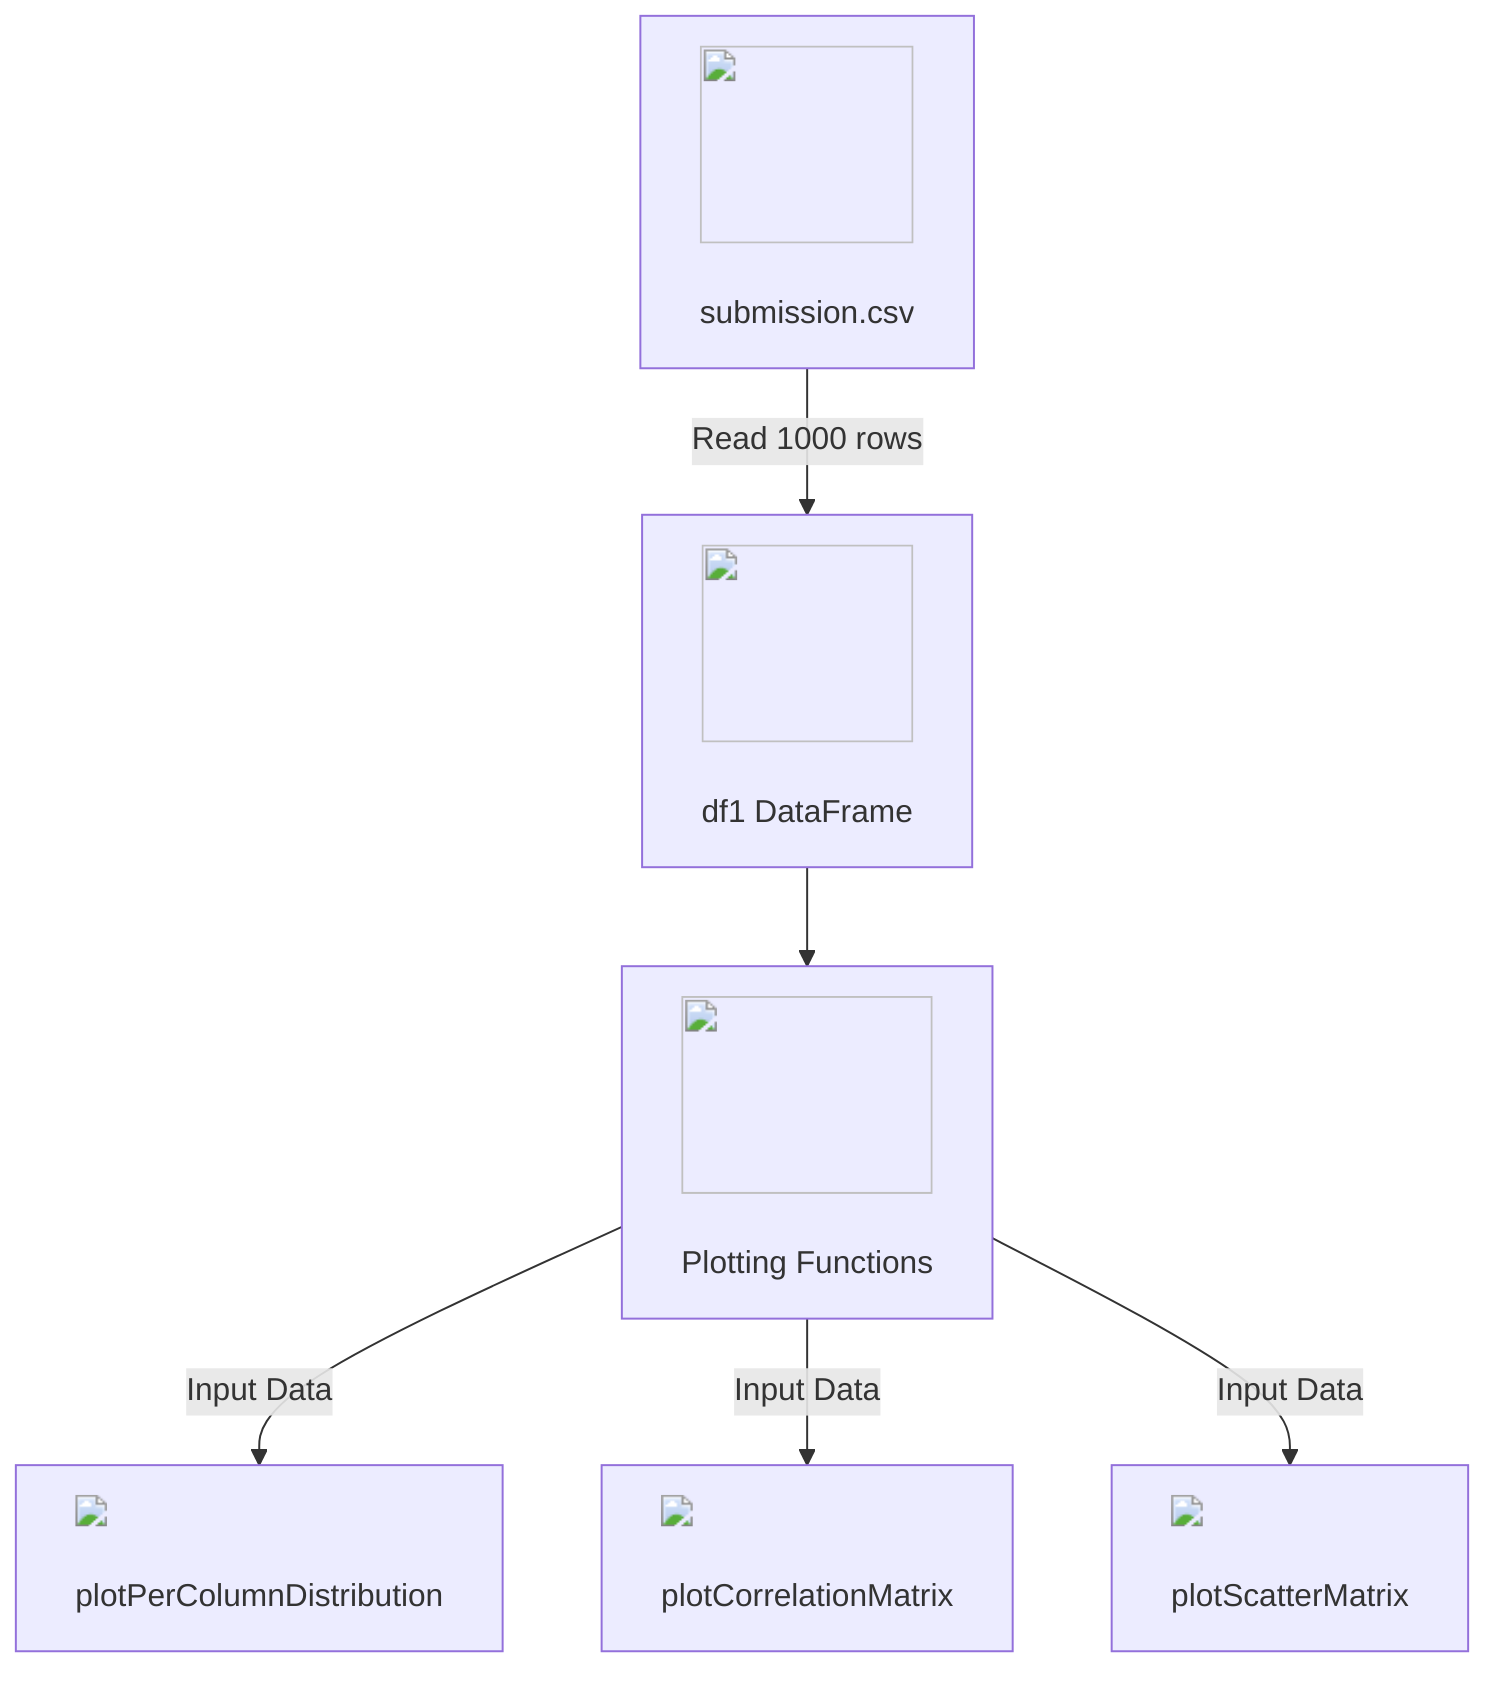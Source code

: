 %% This is a Mermaid.js diagram representing the data flow in the notebook 6008552
flowchart TD
    %% Data Source
    A["<img src='icons/file.svg' width=100 height=100/> <br/> submission.csv"] -->|Read 1000 rows| B["<img src='icons/table.svg' width=100 height=100/> <br/> df1 DataFrame"]
    
    %% Data Variable
    B --> C["<img src='icons/brain.svg' width=100 height=100/> <br/> Plotting Functions"]

    %% Functions using the data
    C -->|Input Data| D["<img src='dummy_plots/barplot_template.svg' /> <br/> plotPerColumnDistribution"]
    C -->|Input Data| E["<img src='dummy_plots/scatter_plot_template.svg' /> <br/> plotCorrelationMatrix"]
    C -->|Input Data| F["<img src='dummy_plots/boxplot_template.svg' /> <br/> plotScatterMatrix"]